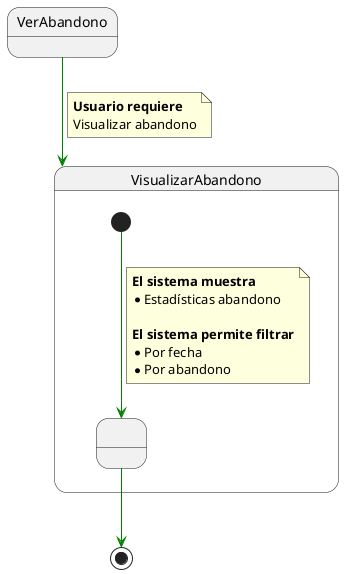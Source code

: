 @startuml VerAbandono

State VerAbandono

State VisualizarAbandono{ 

  State state1 as " "

  [*] -[#green]-> state1

  note on link 
    <b>El sistema muestra
    * Estadísticas abandono

    <b>El sistema permite filtrar
    * Por fecha
    * Por abandono
  end note
 

} 

VerAbandono-[#green]-> VisualizarAbandono

note on link
 <b>Usuario requiere
 Visualizar abandono
end note

state1 -[#green]-> [*] 


@enduml
